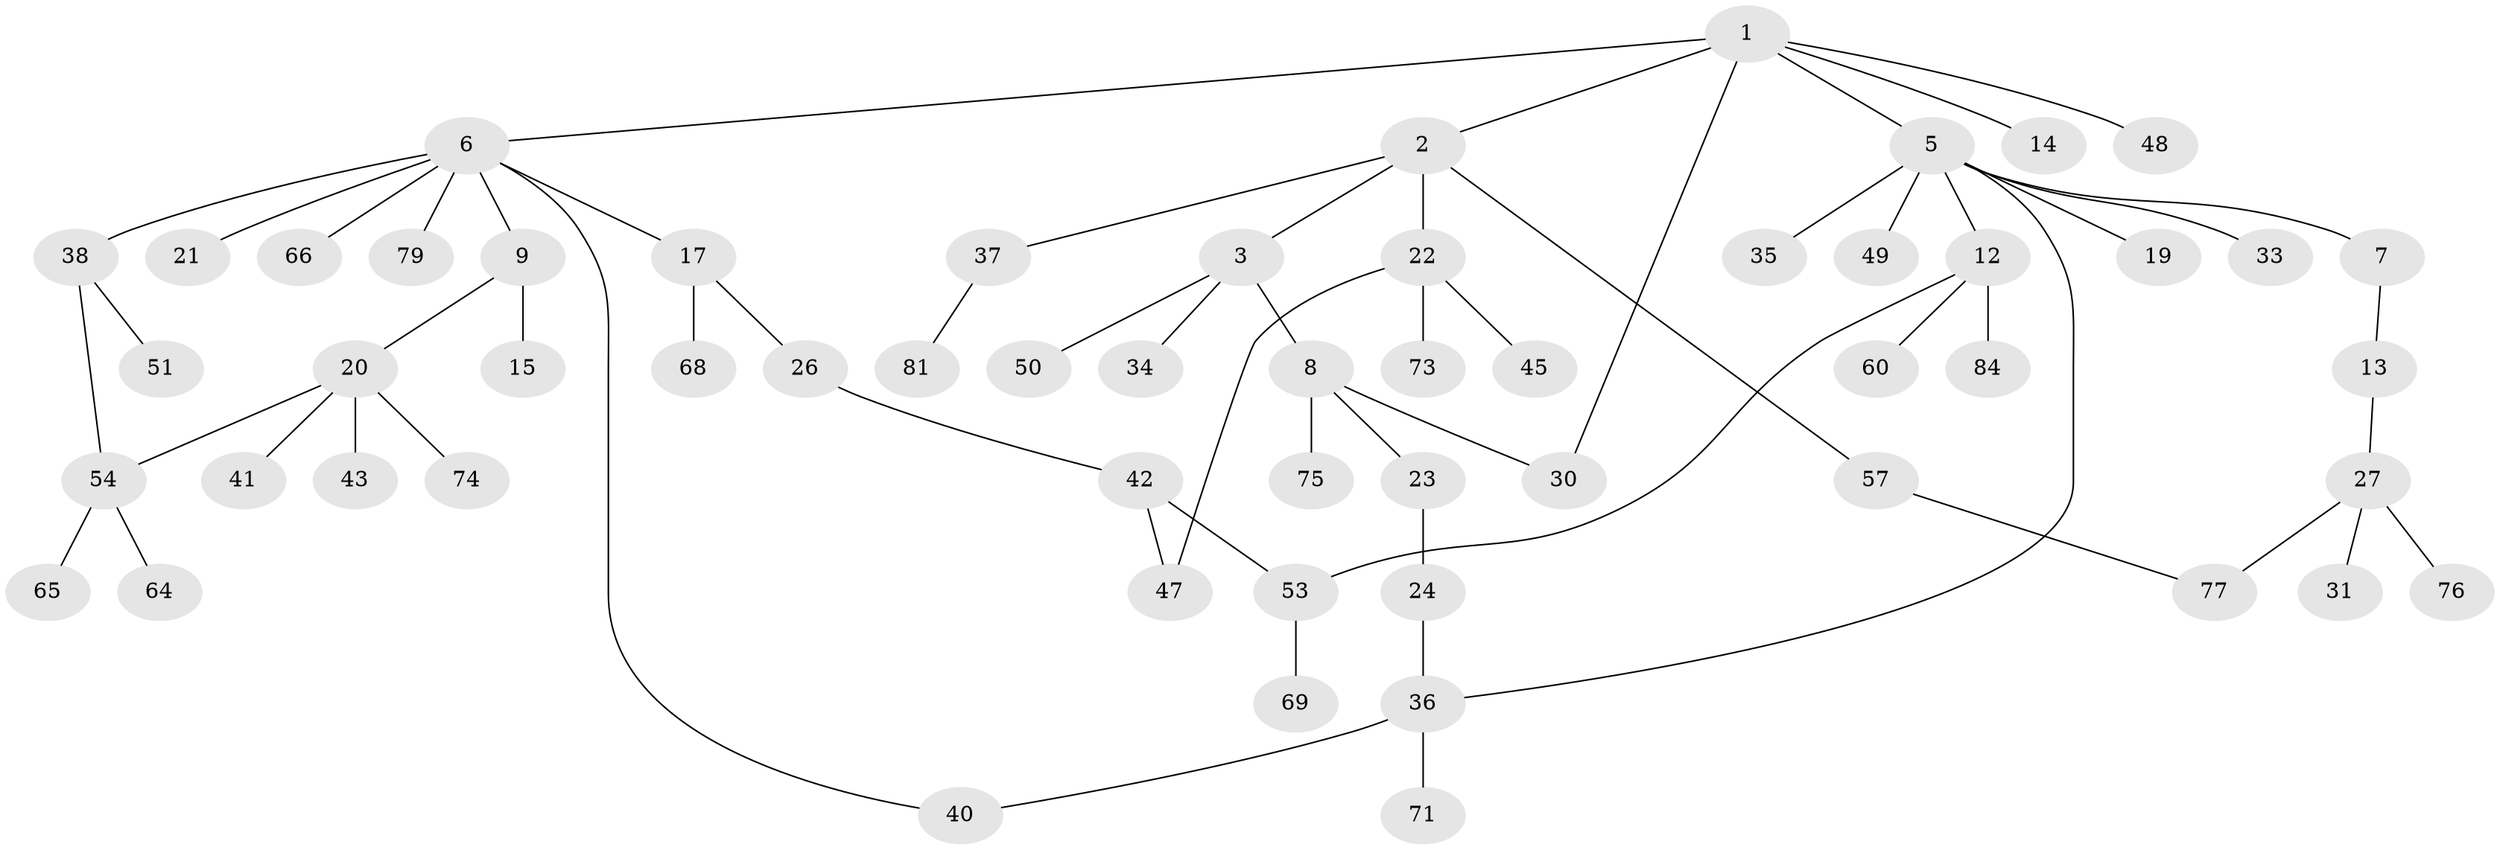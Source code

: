 // Generated by graph-tools (version 1.1) at 2025/23/03/03/25 07:23:34]
// undirected, 57 vertices, 63 edges
graph export_dot {
graph [start="1"]
  node [color=gray90,style=filled];
  1 [super="+4"];
  2 [super="+16"];
  3 [super="+78"];
  5 [super="+11"];
  6 [super="+10"];
  7 [super="+72"];
  8 [super="+18"];
  9 [super="+32"];
  12 [super="+46"];
  13 [super="+25"];
  14;
  15 [super="+29"];
  17 [super="+62"];
  19;
  20 [super="+28"];
  21 [super="+63"];
  22 [super="+82"];
  23 [super="+67"];
  24;
  26 [super="+39"];
  27 [super="+44"];
  30;
  31;
  33;
  34;
  35;
  36 [super="+52"];
  37 [super="+55"];
  38 [super="+59"];
  40 [super="+56"];
  41;
  42 [super="+83"];
  43;
  45 [super="+80"];
  47;
  48;
  49;
  50;
  51;
  53;
  54 [super="+58"];
  57 [super="+61"];
  60;
  64;
  65;
  66;
  68;
  69 [super="+70"];
  71;
  73;
  74;
  75;
  76;
  77;
  79;
  81;
  84;
  1 -- 2;
  1 -- 14;
  1 -- 48;
  1 -- 5;
  1 -- 6;
  1 -- 30;
  2 -- 3;
  2 -- 57;
  2 -- 37;
  2 -- 22;
  3 -- 8;
  3 -- 34;
  3 -- 50;
  5 -- 7;
  5 -- 12;
  5 -- 49;
  5 -- 33;
  5 -- 19;
  5 -- 36;
  5 -- 35;
  6 -- 9;
  6 -- 17;
  6 -- 21;
  6 -- 66;
  6 -- 79;
  6 -- 40;
  6 -- 38;
  7 -- 13;
  8 -- 30;
  8 -- 75;
  8 -- 23;
  9 -- 15;
  9 -- 20;
  12 -- 60;
  12 -- 53;
  12 -- 84;
  13 -- 27;
  17 -- 26;
  17 -- 68;
  20 -- 43;
  20 -- 54;
  20 -- 74;
  20 -- 41;
  22 -- 45;
  22 -- 73;
  22 -- 47;
  23 -- 24;
  24 -- 36;
  26 -- 42;
  27 -- 31;
  27 -- 77;
  27 -- 76;
  36 -- 71;
  36 -- 40;
  37 -- 81;
  38 -- 51;
  38 -- 54;
  42 -- 47;
  42 -- 53;
  53 -- 69;
  54 -- 64;
  54 -- 65;
  57 -- 77;
}
